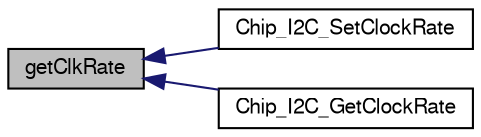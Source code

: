 digraph "getClkRate"
{
  edge [fontname="FreeSans",fontsize="10",labelfontname="FreeSans",labelfontsize="10"];
  node [fontname="FreeSans",fontsize="10",shape=record];
  rankdir="LR";
  Node1 [label="getClkRate",height=0.2,width=0.4,color="black", fillcolor="grey75", style="filled", fontcolor="black"];
  Node1 -> Node2 [dir="back",color="midnightblue",fontsize="10",style="solid"];
  Node2 [label="Chip_I2C_SetClockRate",height=0.2,width=0.4,color="black", fillcolor="white", style="filled",URL="$group__I2C__17XX__40XX.html#ga17fac5d72058db8eed11d247e78b74ed",tooltip="Set up clock rate for LPC_I2C peripheral. "];
  Node1 -> Node3 [dir="back",color="midnightblue",fontsize="10",style="solid"];
  Node3 [label="Chip_I2C_GetClockRate",height=0.2,width=0.4,color="black", fillcolor="white", style="filled",URL="$group__I2C__17XX__40XX.html#ga6b13511432337d21b8cd325651cc5b63",tooltip="Get current clock rate for LPC_I2C peripheral. "];
}
